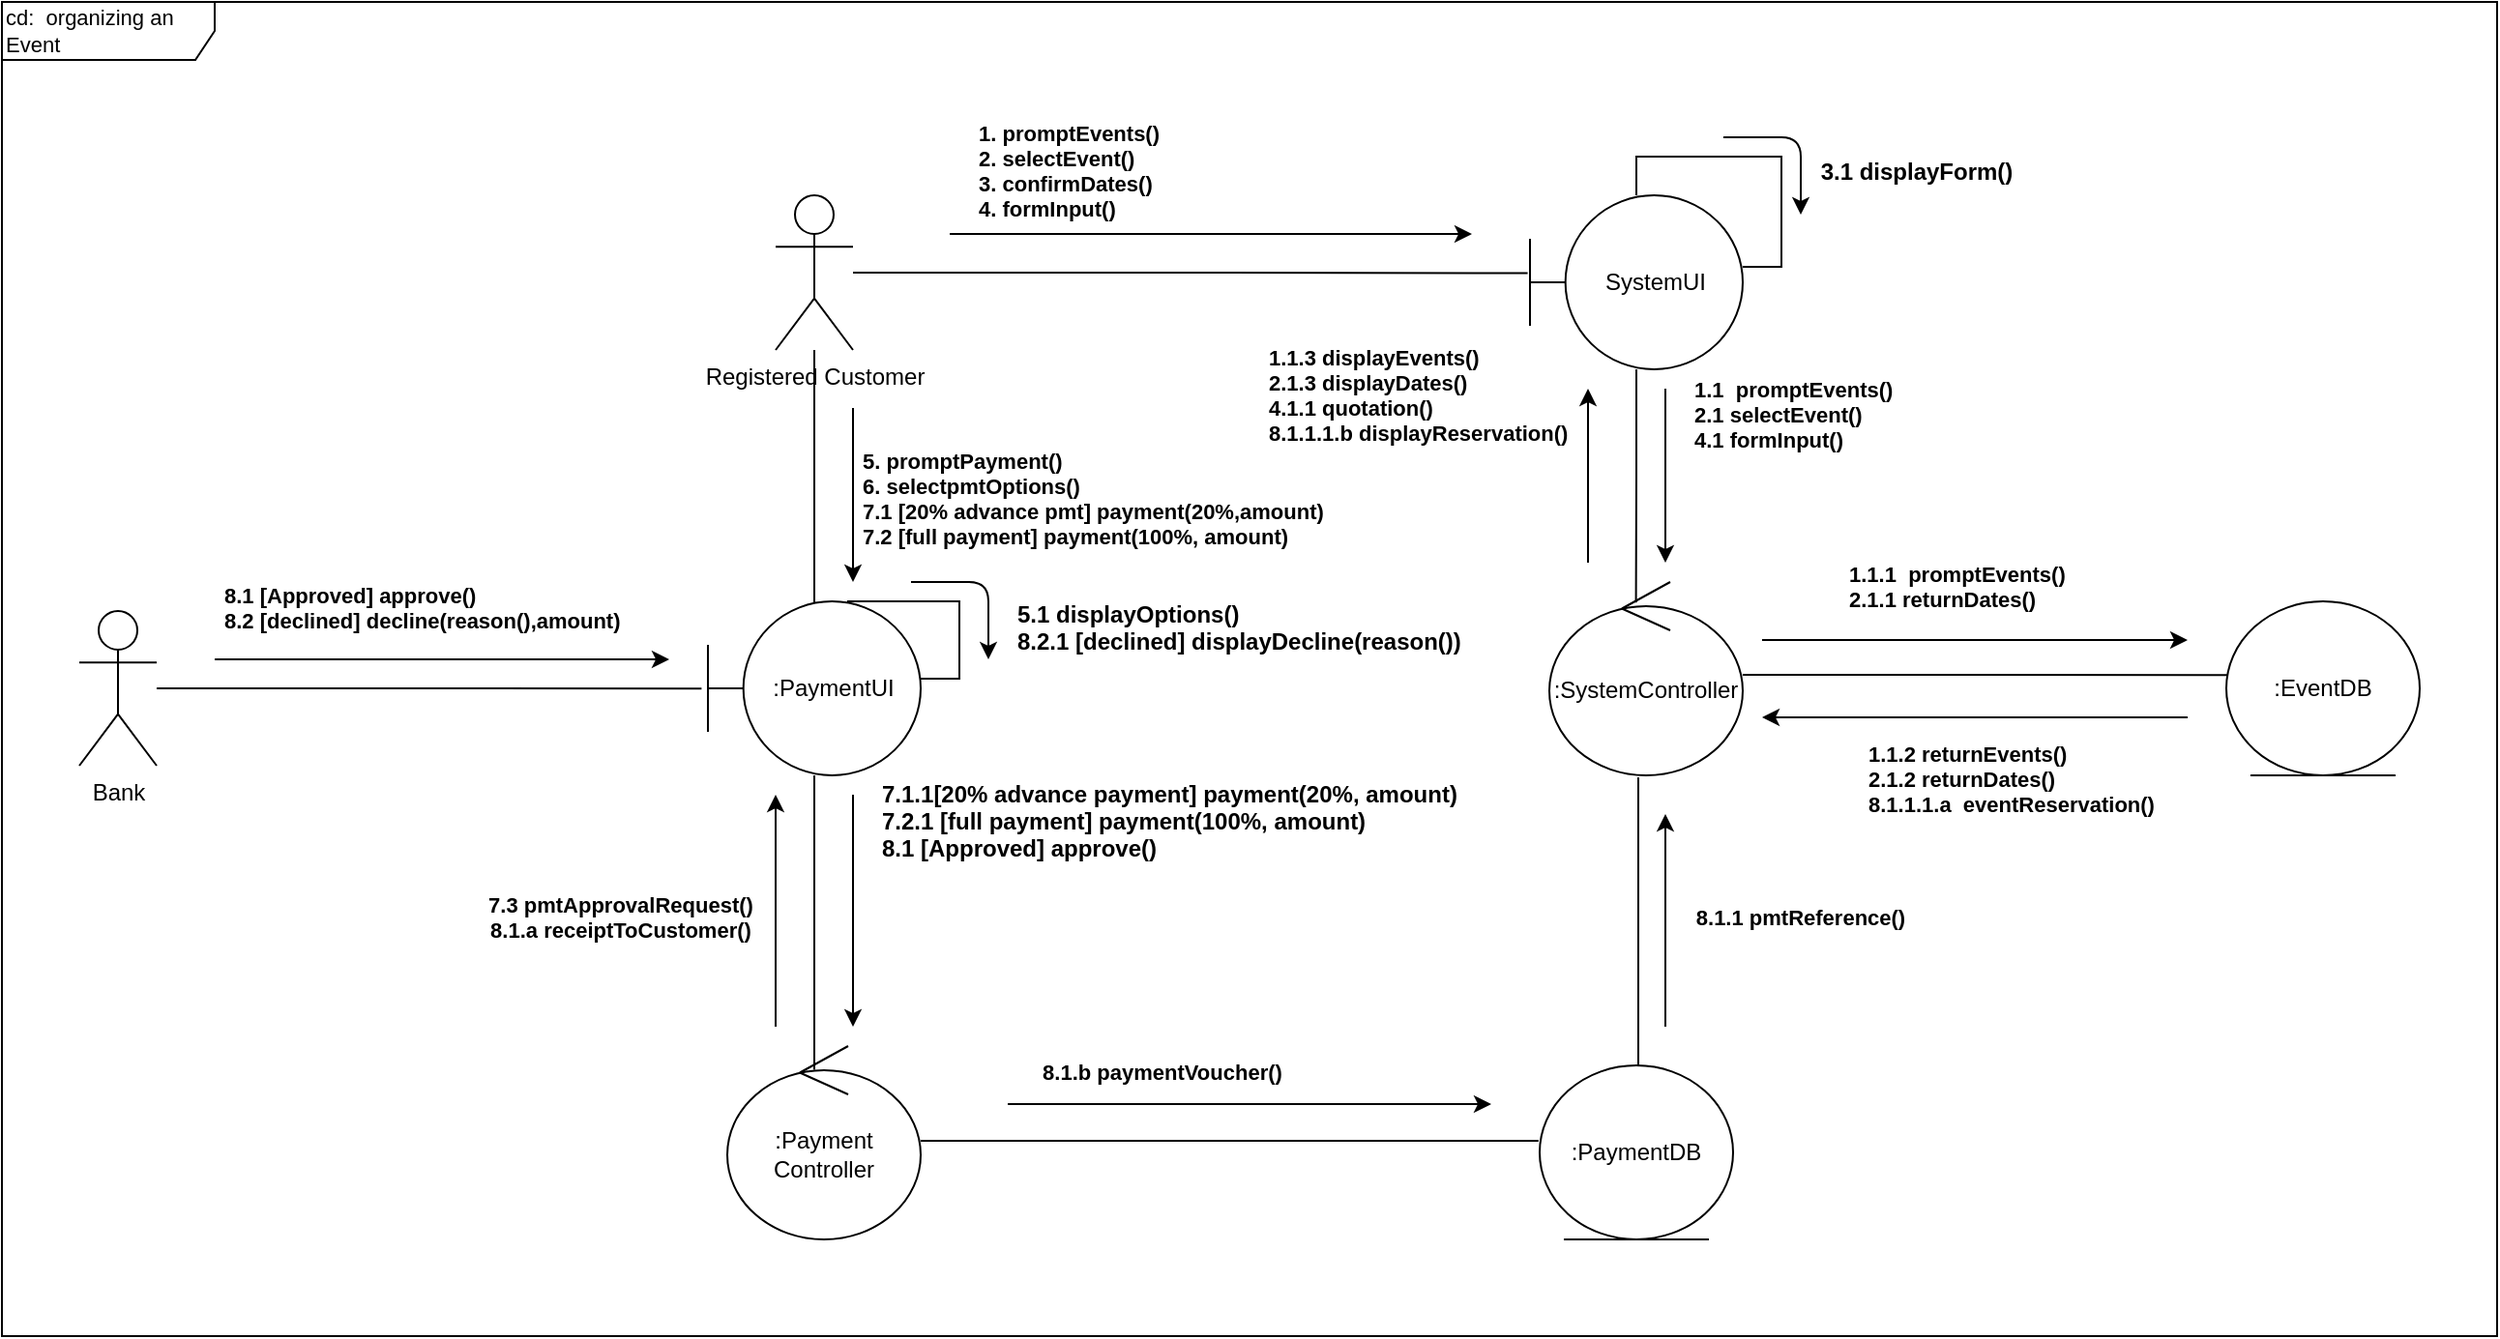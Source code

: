 <mxfile version="13.9.9" type="device"><diagram id="1JM5GkFI0p8R9oJAzV2r" name="Page-1"><mxGraphModel dx="2557" dy="1053" grid="1" gridSize="10" guides="1" tooltips="1" connect="1" arrows="1" fold="1" page="1" pageScale="1" pageWidth="850" pageHeight="1100" math="0" shadow="0"><root><mxCell id="0"/><mxCell id="1" parent="0"/><mxCell id="M739SohqQIgugNAv9VQz-6" style="edgeStyle=orthogonalEdgeStyle;rounded=0;orthogonalLoop=1;jettySize=auto;html=1;entryX=-0.011;entryY=0.447;entryDx=0;entryDy=0;entryPerimeter=0;endArrow=none;endFill=0;" edge="1" parent="1" source="M739SohqQIgugNAv9VQz-1" target="M739SohqQIgugNAv9VQz-4"><mxGeometry relative="1" as="geometry"/></mxCell><mxCell id="M739SohqQIgugNAv9VQz-29" style="edgeStyle=orthogonalEdgeStyle;rounded=0;orthogonalLoop=1;jettySize=auto;html=1;entryX=0.5;entryY=0.024;entryDx=0;entryDy=0;entryPerimeter=0;endArrow=none;endFill=0;" edge="1" parent="1" source="M739SohqQIgugNAv9VQz-1" target="M739SohqQIgugNAv9VQz-26"><mxGeometry relative="1" as="geometry"/></mxCell><mxCell id="M739SohqQIgugNAv9VQz-1" value="Registered Customer" style="shape=umlActor;verticalLabelPosition=bottom;verticalAlign=top;html=1;" vertex="1" parent="1"><mxGeometry x="60" y="280" width="40" height="80" as="geometry"/></mxCell><mxCell id="M739SohqQIgugNAv9VQz-7" style="edgeStyle=orthogonalEdgeStyle;rounded=0;orthogonalLoop=1;jettySize=auto;html=1;entryX=0.448;entryY=0.106;entryDx=0;entryDy=0;entryPerimeter=0;endArrow=none;endFill=0;" edge="1" parent="1" source="M739SohqQIgugNAv9VQz-4" target="M739SohqQIgugNAv9VQz-5"><mxGeometry relative="1" as="geometry"/></mxCell><mxCell id="M739SohqQIgugNAv9VQz-4" value="SystemUI" style="shape=umlBoundary;whiteSpace=wrap;html=1;" vertex="1" parent="1"><mxGeometry x="450" y="280" width="110" height="90" as="geometry"/></mxCell><mxCell id="M739SohqQIgugNAv9VQz-13" style="edgeStyle=orthogonalEdgeStyle;rounded=0;orthogonalLoop=1;jettySize=auto;html=1;endArrow=none;endFill=0;entryX=0.008;entryY=0.424;entryDx=0;entryDy=0;entryPerimeter=0;" edge="1" parent="1" source="M739SohqQIgugNAv9VQz-5" target="M739SohqQIgugNAv9VQz-12"><mxGeometry relative="1" as="geometry"><mxPoint x="800" y="530" as="targetPoint"/><Array as="points"><mxPoint x="620" y="528"/><mxPoint x="620" y="528"/></Array></mxGeometry></mxCell><mxCell id="M739SohqQIgugNAv9VQz-5" value=":SystemController" style="ellipse;shape=umlControl;whiteSpace=wrap;html=1;" vertex="1" parent="1"><mxGeometry x="460" y="480" width="100" height="100" as="geometry"/></mxCell><mxCell id="M739SohqQIgugNAv9VQz-8" value="" style="endArrow=classic;html=1;" edge="1" parent="1"><mxGeometry width="50" height="50" relative="1" as="geometry"><mxPoint x="150" y="300" as="sourcePoint"/><mxPoint x="420" y="300" as="targetPoint"/></mxGeometry></mxCell><mxCell id="M739SohqQIgugNAv9VQz-9" value="1. promptEvents()&#10;2. selectEvent()&#10;3. confirmDates()&#10;4. formInput()" style="text;align=left;fontStyle=1;verticalAlign=middle;spacingLeft=3;spacingRight=3;strokeColor=none;rotatable=0;points=[[0,0.5],[1,0.5]];portConstraint=eastwest;fontSize=11;" vertex="1" parent="1"><mxGeometry x="160" y="254" width="80" height="26" as="geometry"/></mxCell><mxCell id="M739SohqQIgugNAv9VQz-10" value="" style="endArrow=classic;html=1;" edge="1" parent="1"><mxGeometry width="50" height="50" relative="1" as="geometry"><mxPoint x="520" y="380" as="sourcePoint"/><mxPoint x="520" y="470" as="targetPoint"/></mxGeometry></mxCell><mxCell id="M739SohqQIgugNAv9VQz-11" value="1.1  promptEvents()&#10;2.1 selectEvent()&#10;4.1 formInput()" style="text;align=left;fontStyle=1;verticalAlign=middle;spacingLeft=3;spacingRight=3;strokeColor=none;rotatable=0;points=[[0,0.5],[1,0.5]];portConstraint=eastwest;fontSize=11;" vertex="1" parent="1"><mxGeometry x="530" y="380" width="80" height="26" as="geometry"/></mxCell><mxCell id="M739SohqQIgugNAv9VQz-12" value=":EventDB" style="ellipse;shape=umlEntity;whiteSpace=wrap;html=1;" vertex="1" parent="1"><mxGeometry x="810" y="490" width="100" height="90" as="geometry"/></mxCell><mxCell id="M739SohqQIgugNAv9VQz-14" value="" style="endArrow=classic;html=1;" edge="1" parent="1"><mxGeometry width="50" height="50" relative="1" as="geometry"><mxPoint x="570" y="510" as="sourcePoint"/><mxPoint x="790" y="510" as="targetPoint"/></mxGeometry></mxCell><mxCell id="M739SohqQIgugNAv9VQz-15" value="1.1.1  promptEvents()&#10;2.1.1 returnDates()" style="text;align=left;fontStyle=1;verticalAlign=middle;spacingLeft=3;spacingRight=3;strokeColor=none;rotatable=0;points=[[0,0.5],[1,0.5]];portConstraint=eastwest;fontSize=11;" vertex="1" parent="1"><mxGeometry x="610" y="469" width="80" height="26" as="geometry"/></mxCell><mxCell id="M739SohqQIgugNAv9VQz-16" value="" style="endArrow=classic;html=1;" edge="1" parent="1"><mxGeometry width="50" height="50" relative="1" as="geometry"><mxPoint x="790" y="550" as="sourcePoint"/><mxPoint x="570" y="550" as="targetPoint"/></mxGeometry></mxCell><mxCell id="M739SohqQIgugNAv9VQz-17" value="1.1.2 returnEvents()&#10;2.1.2 returnDates()&#10;8.1.1.1.a  eventReservation()&#10;" style="text;align=left;fontStyle=1;verticalAlign=middle;spacingLeft=3;spacingRight=3;strokeColor=none;rotatable=0;points=[[0,0.5],[1,0.5]];portConstraint=eastwest;fontSize=11;" vertex="1" parent="1"><mxGeometry x="620" y="575" width="80" height="26" as="geometry"/></mxCell><mxCell id="M739SohqQIgugNAv9VQz-18" value="" style="endArrow=classic;html=1;" edge="1" parent="1"><mxGeometry width="50" height="50" relative="1" as="geometry"><mxPoint x="480" y="470" as="sourcePoint"/><mxPoint x="480" y="380" as="targetPoint"/></mxGeometry></mxCell><mxCell id="M739SohqQIgugNAv9VQz-19" value="1.1.3 displayEvents()&#10;2.1.3 displayDates()&#10;4.1.1 quotation()&#10;8.1.1.1.b displayReservation()" style="text;align=left;fontStyle=1;verticalAlign=middle;spacingLeft=3;spacingRight=3;strokeColor=none;rotatable=0;points=[[0,0.5],[1,0.5]];portConstraint=eastwest;fontSize=11;" vertex="1" parent="1"><mxGeometry x="310" y="370" width="80" height="26" as="geometry"/></mxCell><mxCell id="M739SohqQIgugNAv9VQz-22" style="edgeStyle=orthogonalEdgeStyle;rounded=0;orthogonalLoop=1;jettySize=auto;html=1;entryX=1;entryY=0.411;entryDx=0;entryDy=0;entryPerimeter=0;endArrow=none;endFill=0;" edge="1" parent="1" source="M739SohqQIgugNAv9VQz-4" target="M739SohqQIgugNAv9VQz-4"><mxGeometry relative="1" as="geometry"/></mxCell><mxCell id="M739SohqQIgugNAv9VQz-23" value="" style="endArrow=classic;html=1;" edge="1" parent="1"><mxGeometry width="50" height="50" relative="1" as="geometry"><mxPoint x="550" y="250" as="sourcePoint"/><mxPoint x="590" y="290" as="targetPoint"/><Array as="points"><mxPoint x="590" y="250"/></Array></mxGeometry></mxCell><mxCell id="M739SohqQIgugNAv9VQz-24" value="3.1 displayForm()" style="text;align=center;fontStyle=1;verticalAlign=middle;spacingLeft=3;spacingRight=3;strokeColor=none;rotatable=0;points=[[0,0.5],[1,0.5]];portConstraint=eastwest;" vertex="1" parent="1"><mxGeometry x="610" y="254" width="80" height="26" as="geometry"/></mxCell><mxCell id="M739SohqQIgugNAv9VQz-30" style="edgeStyle=orthogonalEdgeStyle;rounded=0;orthogonalLoop=1;jettySize=auto;html=1;entryX=0.45;entryY=0.122;entryDx=0;entryDy=0;entryPerimeter=0;endArrow=none;endFill=0;" edge="1" parent="1" source="M739SohqQIgugNAv9VQz-26" target="M739SohqQIgugNAv9VQz-27"><mxGeometry relative="1" as="geometry"/></mxCell><mxCell id="M739SohqQIgugNAv9VQz-26" value=":PaymentUI" style="shape=umlBoundary;whiteSpace=wrap;html=1;" vertex="1" parent="1"><mxGeometry x="25" y="490" width="110" height="90" as="geometry"/></mxCell><mxCell id="M739SohqQIgugNAv9VQz-31" style="edgeStyle=orthogonalEdgeStyle;rounded=0;orthogonalLoop=1;jettySize=auto;html=1;entryX=-0.006;entryY=0.433;entryDx=0;entryDy=0;entryPerimeter=0;endArrow=none;endFill=0;" edge="1" parent="1" source="M739SohqQIgugNAv9VQz-27" target="M739SohqQIgugNAv9VQz-28"><mxGeometry relative="1" as="geometry"><Array as="points"><mxPoint x="210" y="769"/><mxPoint x="210" y="769"/></Array></mxGeometry></mxCell><mxCell id="M739SohqQIgugNAv9VQz-27" value=":Payment&lt;br&gt;Controller" style="ellipse;shape=umlControl;whiteSpace=wrap;html=1;" vertex="1" parent="1"><mxGeometry x="35" y="720" width="100" height="100" as="geometry"/></mxCell><mxCell id="M739SohqQIgugNAv9VQz-57" style="edgeStyle=orthogonalEdgeStyle;rounded=0;orthogonalLoop=1;jettySize=auto;html=1;entryX=0.46;entryY=1.01;entryDx=0;entryDy=0;entryPerimeter=0;endArrow=none;endFill=0;" edge="1" parent="1" source="M739SohqQIgugNAv9VQz-28" target="M739SohqQIgugNAv9VQz-5"><mxGeometry relative="1" as="geometry"><Array as="points"><mxPoint x="506" y="690"/><mxPoint x="506" y="690"/></Array></mxGeometry></mxCell><mxCell id="M739SohqQIgugNAv9VQz-28" value=":PaymentDB" style="ellipse;shape=umlEntity;whiteSpace=wrap;html=1;" vertex="1" parent="1"><mxGeometry x="455" y="730" width="100" height="90" as="geometry"/></mxCell><mxCell id="M739SohqQIgugNAv9VQz-32" value="" style="endArrow=classic;html=1;" edge="1" parent="1"><mxGeometry width="50" height="50" relative="1" as="geometry"><mxPoint x="100" y="390" as="sourcePoint"/><mxPoint x="100" y="480" as="targetPoint"/></mxGeometry></mxCell><mxCell id="M739SohqQIgugNAv9VQz-34" value="5. promptPayment()&#10;6. selectpmtOptions()&#10;7.1 [20% advance pmt] payment(20%,amount)&#10;7.2 [full payment] payment(100%, amount)&#10;" style="text;align=left;fontStyle=1;verticalAlign=middle;spacingLeft=3;spacingRight=3;strokeColor=none;rotatable=0;points=[[0,0.5],[1,0.5]];portConstraint=eastwest;fontSize=11;" vertex="1" parent="1"><mxGeometry x="100" y="430" width="80" height="26" as="geometry"/></mxCell><mxCell id="M739SohqQIgugNAv9VQz-36" style="edgeStyle=orthogonalEdgeStyle;rounded=0;orthogonalLoop=1;jettySize=auto;html=1;endArrow=none;endFill=0;" edge="1" parent="1" source="M739SohqQIgugNAv9VQz-26"><mxGeometry relative="1" as="geometry"><mxPoint x="97" y="490" as="targetPoint"/><Array as="points"><mxPoint x="155" y="530"/><mxPoint x="155" y="490"/><mxPoint x="97" y="490"/></Array></mxGeometry></mxCell><mxCell id="M739SohqQIgugNAv9VQz-39" value="5.1 displayOptions()&#10;8.2.1 [declined] displayDecline(reason())" style="text;align=left;fontStyle=1;verticalAlign=middle;spacingLeft=3;spacingRight=3;strokeColor=none;rotatable=0;points=[[0,0.5],[1,0.5]];portConstraint=eastwest;" vertex="1" parent="1"><mxGeometry x="180" y="490" width="80" height="26" as="geometry"/></mxCell><mxCell id="M739SohqQIgugNAv9VQz-41" value="" style="endArrow=classic;html=1;" edge="1" parent="1"><mxGeometry width="50" height="50" relative="1" as="geometry"><mxPoint x="130" y="480" as="sourcePoint"/><mxPoint x="170" y="520" as="targetPoint"/><Array as="points"><mxPoint x="170" y="480"/></Array></mxGeometry></mxCell><mxCell id="M739SohqQIgugNAv9VQz-43" value="" style="endArrow=classic;html=1;" edge="1" parent="1"><mxGeometry width="50" height="50" relative="1" as="geometry"><mxPoint x="100" y="590.0" as="sourcePoint"/><mxPoint x="100" y="710" as="targetPoint"/></mxGeometry></mxCell><mxCell id="M739SohqQIgugNAv9VQz-44" value="7.1.1[20% advance payment] payment(20%, amount)&#10;7.2.1 [full payment] payment(100%, amount)&#10;8.1 [Approved] approve()" style="text;align=left;fontStyle=1;verticalAlign=middle;spacingLeft=3;spacingRight=3;strokeColor=none;rotatable=0;points=[[0,0.5],[1,0.5]];portConstraint=eastwest;" vertex="1" parent="1"><mxGeometry x="110" y="590" width="80" height="26" as="geometry"/></mxCell><mxCell id="M739SohqQIgugNAv9VQz-46" value="" style="endArrow=classic;html=1;" edge="1" parent="1"><mxGeometry width="50" height="50" relative="1" as="geometry"><mxPoint x="60" y="710" as="sourcePoint"/><mxPoint x="60" y="590" as="targetPoint"/></mxGeometry></mxCell><mxCell id="M739SohqQIgugNAv9VQz-48" value="7.3 pmtApprovalRequest()&#10;8.1.a receiptToCustomer()" style="text;align=center;fontStyle=1;verticalAlign=middle;spacingLeft=3;spacingRight=3;strokeColor=none;rotatable=0;points=[[0,0.5],[1,0.5]];portConstraint=eastwest;fontSize=11;" vertex="1" parent="1"><mxGeometry x="-60" y="640" width="80" height="26" as="geometry"/></mxCell><mxCell id="M739SohqQIgugNAv9VQz-51" style="edgeStyle=orthogonalEdgeStyle;rounded=0;orthogonalLoop=1;jettySize=auto;html=1;entryX=-0.03;entryY=0.502;entryDx=0;entryDy=0;entryPerimeter=0;endArrow=none;endFill=0;" edge="1" parent="1" source="M739SohqQIgugNAv9VQz-50" target="M739SohqQIgugNAv9VQz-26"><mxGeometry relative="1" as="geometry"/></mxCell><mxCell id="M739SohqQIgugNAv9VQz-50" value="Bank" style="shape=umlActor;verticalLabelPosition=bottom;verticalAlign=top;html=1;" vertex="1" parent="1"><mxGeometry x="-300" y="495" width="40" height="80" as="geometry"/></mxCell><mxCell id="M739SohqQIgugNAv9VQz-52" value="" style="endArrow=classic;html=1;" edge="1" parent="1"><mxGeometry width="50" height="50" relative="1" as="geometry"><mxPoint x="-230" y="520" as="sourcePoint"/><mxPoint x="5" y="520" as="targetPoint"/></mxGeometry></mxCell><mxCell id="M739SohqQIgugNAv9VQz-53" value="8.1 [Approved] approve()&#10;8.2 [declined] decline(reason(),amount)" style="text;align=left;fontStyle=1;verticalAlign=middle;spacingLeft=3;spacingRight=3;strokeColor=none;rotatable=0;points=[[0,0.5],[1,0.5]];portConstraint=eastwest;fontSize=11;" vertex="1" parent="1"><mxGeometry x="-230" y="480" width="80" height="26" as="geometry"/></mxCell><mxCell id="M739SohqQIgugNAv9VQz-55" value="" style="endArrow=classic;html=1;" edge="1" parent="1"><mxGeometry width="50" height="50" relative="1" as="geometry"><mxPoint x="180" y="750" as="sourcePoint"/><mxPoint x="430" y="750" as="targetPoint"/></mxGeometry></mxCell><mxCell id="M739SohqQIgugNAv9VQz-56" value="8.1.b paymentVoucher()" style="text;align=center;fontStyle=1;verticalAlign=middle;spacingLeft=3;spacingRight=3;strokeColor=none;rotatable=0;points=[[0,0.5],[1,0.5]];portConstraint=eastwest;fontSize=11;" vertex="1" parent="1"><mxGeometry x="220" y="720" width="80" height="26" as="geometry"/></mxCell><mxCell id="M739SohqQIgugNAv9VQz-58" value="" style="endArrow=classic;html=1;" edge="1" parent="1"><mxGeometry width="50" height="50" relative="1" as="geometry"><mxPoint x="520" y="710" as="sourcePoint"/><mxPoint x="520" y="600" as="targetPoint"/></mxGeometry></mxCell><mxCell id="M739SohqQIgugNAv9VQz-60" value="8.1.1 pmtReference()" style="text;align=center;fontStyle=1;verticalAlign=middle;spacingLeft=3;spacingRight=3;strokeColor=none;rotatable=0;points=[[0,0.5],[1,0.5]];portConstraint=eastwest;fontSize=11;" vertex="1" parent="1"><mxGeometry x="550" y="640" width="80" height="26" as="geometry"/></mxCell><mxCell id="M739SohqQIgugNAv9VQz-63" value="cd:&amp;nbsp; organizing an Event" style="shape=umlFrame;whiteSpace=wrap;html=1;fontSize=11;align=left;width=110;height=30;" vertex="1" parent="1"><mxGeometry x="-340" y="180" width="1290" height="690" as="geometry"/></mxCell></root></mxGraphModel></diagram></mxfile>
